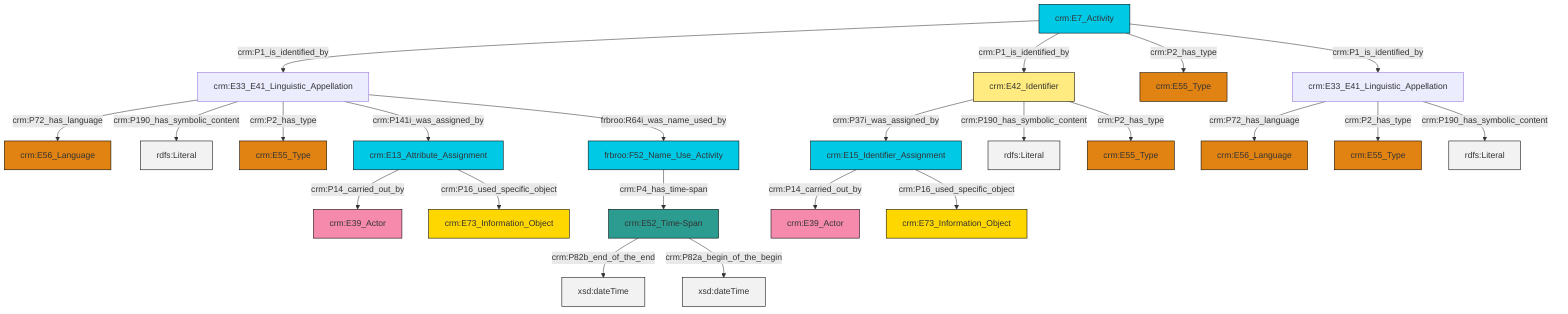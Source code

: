 graph TD
classDef Literal fill:#f2f2f2,stroke:#000000;
classDef CRM_Entity fill:#FFFFFF,stroke:#000000;
classDef Temporal_Entity fill:#00C9E6, stroke:#000000;
classDef Type fill:#E18312, stroke:#000000;
classDef Time-Span fill:#2C9C91, stroke:#000000;
classDef Appellation fill:#FFEB7F, stroke:#000000;
classDef Place fill:#008836, stroke:#000000;
classDef Persistent_Item fill:#B266B2, stroke:#000000;
classDef Conceptual_Object fill:#FFD700, stroke:#000000;
classDef Physical_Thing fill:#D2B48C, stroke:#000000;
classDef Actor fill:#f58aad, stroke:#000000;
classDef PC_Classes fill:#4ce600, stroke:#000000;
classDef Multi fill:#cccccc,stroke:#000000;

0["crm:E42_Identifier"]:::Appellation -->|crm:P37i_was_assigned_by| 1["crm:E15_Identifier_Assignment"]:::Temporal_Entity
2["crm:E52_Time-Span"]:::Time-Span -->|crm:P82b_end_of_the_end| 3[xsd:dateTime]:::Literal
4["crm:E7_Activity"]:::Temporal_Entity -->|crm:P1_is_identified_by| 5["crm:E33_E41_Linguistic_Appellation"]:::Default
0["crm:E42_Identifier"]:::Appellation -->|crm:P190_has_symbolic_content| 6[rdfs:Literal]:::Literal
1["crm:E15_Identifier_Assignment"]:::Temporal_Entity -->|crm:P14_carried_out_by| 12["crm:E39_Actor"]:::Actor
4["crm:E7_Activity"]:::Temporal_Entity -->|crm:P1_is_identified_by| 0["crm:E42_Identifier"]:::Appellation
5["crm:E33_E41_Linguistic_Appellation"]:::Default -->|crm:P72_has_language| 13["crm:E56_Language"]:::Type
17["crm:E13_Attribute_Assignment"]:::Temporal_Entity -->|crm:P14_carried_out_by| 15["crm:E39_Actor"]:::Actor
4["crm:E7_Activity"]:::Temporal_Entity -->|crm:P2_has_type| 20["crm:E55_Type"]:::Type
22["crm:E33_E41_Linguistic_Appellation"]:::Default -->|crm:P72_has_language| 23["crm:E56_Language"]:::Type
22["crm:E33_E41_Linguistic_Appellation"]:::Default -->|crm:P2_has_type| 18["crm:E55_Type"]:::Type
22["crm:E33_E41_Linguistic_Appellation"]:::Default -->|crm:P190_has_symbolic_content| 28[rdfs:Literal]:::Literal
5["crm:E33_E41_Linguistic_Appellation"]:::Default -->|crm:P190_has_symbolic_content| 29[rdfs:Literal]:::Literal
30["frbroo:F52_Name_Use_Activity"]:::Temporal_Entity -->|crm:P4_has_time-span| 2["crm:E52_Time-Span"]:::Time-Span
1["crm:E15_Identifier_Assignment"]:::Temporal_Entity -->|crm:P16_used_specific_object| 31["crm:E73_Information_Object"]:::Conceptual_Object
5["crm:E33_E41_Linguistic_Appellation"]:::Default -->|crm:P2_has_type| 7["crm:E55_Type"]:::Type
17["crm:E13_Attribute_Assignment"]:::Temporal_Entity -->|crm:P16_used_specific_object| 34["crm:E73_Information_Object"]:::Conceptual_Object
0["crm:E42_Identifier"]:::Appellation -->|crm:P2_has_type| 10["crm:E55_Type"]:::Type
2["crm:E52_Time-Span"]:::Time-Span -->|crm:P82a_begin_of_the_begin| 35[xsd:dateTime]:::Literal
4["crm:E7_Activity"]:::Temporal_Entity -->|crm:P1_is_identified_by| 22["crm:E33_E41_Linguistic_Appellation"]:::Default
5["crm:E33_E41_Linguistic_Appellation"]:::Default -->|crm:P141i_was_assigned_by| 17["crm:E13_Attribute_Assignment"]:::Temporal_Entity
5["crm:E33_E41_Linguistic_Appellation"]:::Default -->|frbroo:R64i_was_name_used_by| 30["frbroo:F52_Name_Use_Activity"]:::Temporal_Entity